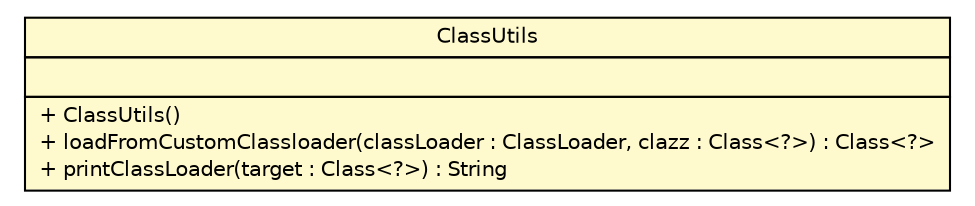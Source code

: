 #!/usr/local/bin/dot
#
# Class diagram 
# Generated by UMLGraph version R5_6-24-gf6e263 (http://www.umlgraph.org/)
#

digraph G {
	edge [fontname="Helvetica",fontsize=10,labelfontname="Helvetica",labelfontsize=10];
	node [fontname="Helvetica",fontsize=10,shape=plaintext];
	nodesep=0.25;
	ranksep=0.5;
	// top.infra.test.classloader.ClassUtils
	c481 [label=<<table title="top.infra.test.classloader.ClassUtils" border="0" cellborder="1" cellspacing="0" cellpadding="2" port="p" bgcolor="lemonChiffon" href="./ClassUtils.html">
		<tr><td><table border="0" cellspacing="0" cellpadding="1">
<tr><td align="center" balign="center"> ClassUtils </td></tr>
		</table></td></tr>
		<tr><td><table border="0" cellspacing="0" cellpadding="1">
<tr><td align="left" balign="left">  </td></tr>
		</table></td></tr>
		<tr><td><table border="0" cellspacing="0" cellpadding="1">
<tr><td align="left" balign="left"> + ClassUtils() </td></tr>
<tr><td align="left" balign="left"> + loadFromCustomClassloader(classLoader : ClassLoader, clazz : Class&lt;?&gt;) : Class&lt;?&gt; </td></tr>
<tr><td align="left" balign="left"> + printClassLoader(target : Class&lt;?&gt;) : String </td></tr>
		</table></td></tr>
		</table>>, URL="./ClassUtils.html", fontname="Helvetica", fontcolor="black", fontsize=10.0];
}

